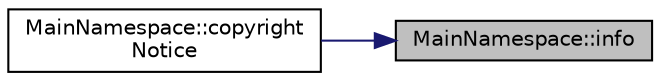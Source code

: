 digraph "MainNamespace::info"
{
 // INTERACTIVE_SVG=YES
 // LATEX_PDF_SIZE
  edge [fontname="Helvetica",fontsize="10",labelfontname="Helvetica",labelfontsize="10"];
  node [fontname="Helvetica",fontsize="10",shape=record];
  rankdir="RL";
  Node1 [label="MainNamespace::info",height=0.2,width=0.4,color="black", fillcolor="grey75", style="filled", fontcolor="black",tooltip="Library short info."];
  Node1 -> Node2 [dir="back",color="midnightblue",fontsize="10",style="solid",fontname="Helvetica"];
  Node2 [label="MainNamespace::copyright\lNotice",height=0.2,width=0.4,color="black", fillcolor="white", style="filled",URL="$namespace_main_namespace.html#ab1ee88433070ef708357f30fa64f0c6b",tooltip="Library copyright notice."];
}
